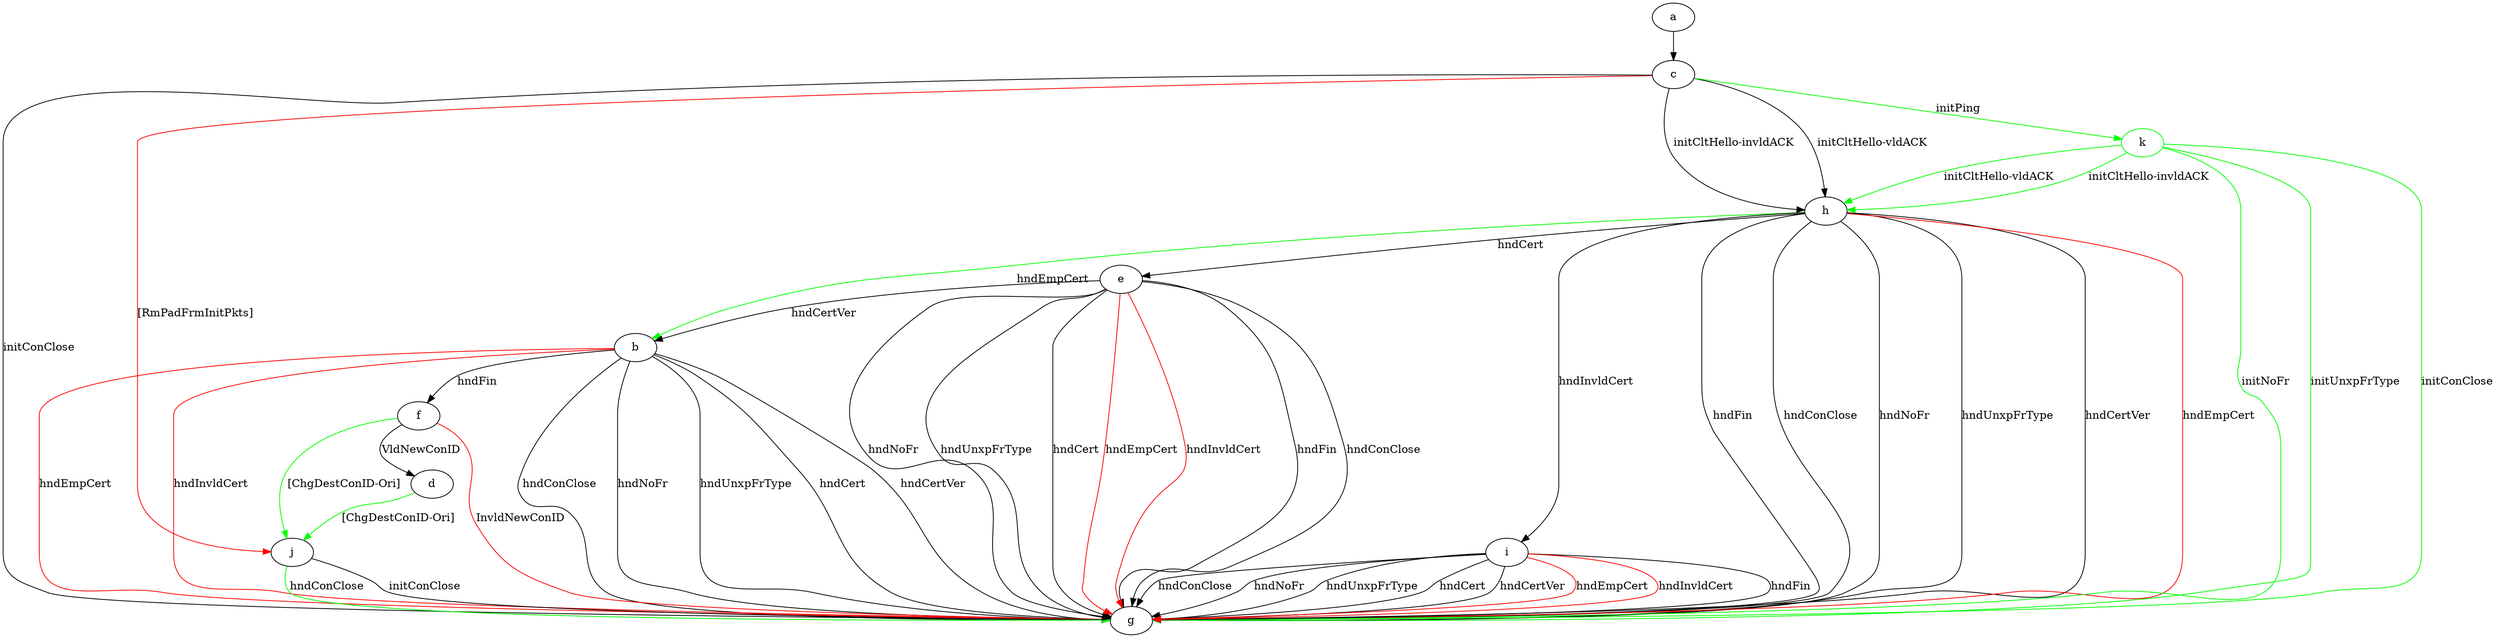digraph "" {
	a -> c	[key=0];
	b -> f	[key=0,
		label="hndFin "];
	b -> g	[key=0,
		label="hndConClose "];
	b -> g	[key=1,
		label="hndNoFr "];
	b -> g	[key=2,
		label="hndUnxpFrType "];
	b -> g	[key=3,
		label="hndCert "];
	b -> g	[key=4,
		label="hndCertVer "];
	b -> g	[key=5,
		color=red,
		label="hndEmpCert "];
	b -> g	[key=6,
		color=red,
		label="hndInvldCert "];
	c -> g	[key=0,
		label="initConClose "];
	c -> h	[key=0,
		label="initCltHello-vldACK "];
	c -> h	[key=1,
		label="initCltHello-invldACK "];
	c -> j	[key=0,
		color=red,
		label="[RmPadFrmInitPkts] "];
	k	[color=green];
	c -> k	[key=0,
		color=green,
		label="initPing "];
	d -> j	[key=0,
		color=green,
		label="[ChgDestConID-Ori] "];
	e -> b	[key=0,
		label="hndCertVer "];
	e -> g	[key=0,
		label="hndFin "];
	e -> g	[key=1,
		label="hndConClose "];
	e -> g	[key=2,
		label="hndNoFr "];
	e -> g	[key=3,
		label="hndUnxpFrType "];
	e -> g	[key=4,
		label="hndCert "];
	e -> g	[key=5,
		color=red,
		label="hndEmpCert "];
	e -> g	[key=6,
		color=red,
		label="hndInvldCert "];
	f -> d	[key=0,
		label="VldNewConID "];
	f -> g	[key=0,
		color=red,
		label="InvldNewConID "];
	f -> j	[key=0,
		color=green,
		label="[ChgDestConID-Ori] "];
	h -> b	[key=0,
		color=green,
		label="hndEmpCert "];
	h -> e	[key=0,
		label="hndCert "];
	h -> g	[key=0,
		label="hndFin "];
	h -> g	[key=1,
		label="hndConClose "];
	h -> g	[key=2,
		label="hndNoFr "];
	h -> g	[key=3,
		label="hndUnxpFrType "];
	h -> g	[key=4,
		label="hndCertVer "];
	h -> g	[key=5,
		color=red,
		label="hndEmpCert "];
	h -> i	[key=0,
		label="hndInvldCert "];
	i -> g	[key=0,
		label="hndFin "];
	i -> g	[key=1,
		label="hndConClose "];
	i -> g	[key=2,
		label="hndNoFr "];
	i -> g	[key=3,
		label="hndUnxpFrType "];
	i -> g	[key=4,
		label="hndCert "];
	i -> g	[key=5,
		label="hndCertVer "];
	i -> g	[key=6,
		color=red,
		label="hndEmpCert "];
	i -> g	[key=7,
		color=red,
		label="hndInvldCert "];
	j -> g	[key=0,
		label="initConClose "];
	j -> g	[key=1,
		color=green,
		label="hndConClose "];
	k -> g	[key=0,
		color=green,
		label="initConClose "];
	k -> g	[key=1,
		color=green,
		label="initNoFr "];
	k -> g	[key=2,
		color=green,
		label="initUnxpFrType "];
	k -> h	[key=0,
		color=green,
		label="initCltHello-vldACK "];
	k -> h	[key=1,
		color=green,
		label="initCltHello-invldACK "];
}
